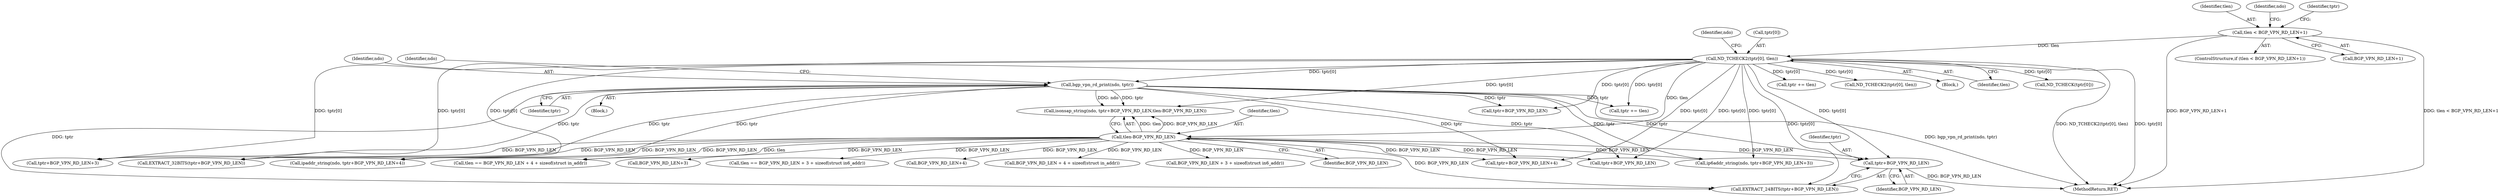 digraph "0_tcpdump_13d52e9c0e7caf7e6325b0051bc90a49968be67f@pointer" {
"1001067" [label="(Call,tptr+BGP_VPN_RD_LEN)"];
"1001004" [label="(Call,ND_TCHECK2(tptr[0], tlen))"];
"1000989" [label="(Call,tlen < BGP_VPN_RD_LEN+1)"];
"1001015" [label="(Call,bgp_vpn_rd_print(ndo, tptr))"];
"1001023" [label="(Call,tlen-BGP_VPN_RD_LEN)"];
"1001028" [label="(Call,tlen == BGP_VPN_RD_LEN + 4 + sizeof(struct in_addr))"];
"1001011" [label="(Identifier,ndo)"];
"1001129" [label="(Call,tptr += tlen)"];
"1001047" [label="(Call,ipaddr_string(ndo, tptr+BGP_VPN_RD_LEN+4))"];
"1001049" [label="(Call,tptr+BGP_VPN_RD_LEN+4)"];
"1001091" [label="(Call,ND_TCHECK2(tptr[0], tlen))"];
"1001023" [label="(Call,tlen-BGP_VPN_RD_LEN)"];
"1001038" [label="(Call,tptr+BGP_VPN_RD_LEN)"];
"1000990" [label="(Identifier,tlen)"];
"1000989" [label="(Call,tlen < BGP_VPN_RD_LEN+1)"];
"1001017" [label="(Identifier,tptr)"];
"1001004" [label="(Call,ND_TCHECK2(tptr[0], tlen))"];
"1001015" [label="(Call,bgp_vpn_rd_print(ndo, tptr))"];
"1001005" [label="(Call,tptr[0])"];
"1001057" [label="(Call,tlen == BGP_VPN_RD_LEN + 3 + sizeof(struct in6_addr))"];
"1001051" [label="(Call,BGP_VPN_RD_LEN+4)"];
"1001030" [label="(Call,BGP_VPN_RD_LEN + 4 + sizeof(struct in_addr))"];
"1001020" [label="(Call,tptr+BGP_VPN_RD_LEN)"];
"1000988" [label="(ControlStructure,if (tlen < BGP_VPN_RD_LEN+1))"];
"1001014" [label="(Block,)"];
"1001059" [label="(Call,BGP_VPN_RD_LEN + 3 + sizeof(struct in6_addr))"];
"1001083" [label="(Call,tptr += tlen)"];
"1001025" [label="(Identifier,BGP_VPN_RD_LEN)"];
"1001024" [label="(Identifier,tlen)"];
"1000991" [label="(Call,BGP_VPN_RD_LEN+1)"];
"1001019" [label="(Identifier,ndo)"];
"1001068" [label="(Identifier,tptr)"];
"1001003" [label="(Block,)"];
"1001069" [label="(Identifier,BGP_VPN_RD_LEN)"];
"1001076" [label="(Call,ip6addr_string(ndo, tptr+BGP_VPN_RD_LEN+3))"];
"1001078" [label="(Call,tptr+BGP_VPN_RD_LEN+3)"];
"1001037" [label="(Call,EXTRACT_32BITS(tptr+BGP_VPN_RD_LEN))"];
"1001018" [label="(Call,isonsap_string(ndo, tptr+BGP_VPN_RD_LEN,tlen-BGP_VPN_RD_LEN))"];
"1001008" [label="(Identifier,tlen)"];
"1001080" [label="(Call,BGP_VPN_RD_LEN+3)"];
"1001067" [label="(Call,tptr+BGP_VPN_RD_LEN)"];
"1000997" [label="(Identifier,ndo)"];
"1001132" [label="(Call,ND_TCHECK(tptr[0]))"];
"1001006" [label="(Identifier,tptr)"];
"1001016" [label="(Identifier,ndo)"];
"1001066" [label="(Call,EXTRACT_24BITS(tptr+BGP_VPN_RD_LEN))"];
"1002937" [label="(MethodReturn,RET)"];
"1001067" -> "1001066"  [label="AST: "];
"1001067" -> "1001069"  [label="CFG: "];
"1001068" -> "1001067"  [label="AST: "];
"1001069" -> "1001067"  [label="AST: "];
"1001066" -> "1001067"  [label="CFG: "];
"1001067" -> "1002937"  [label="DDG: BGP_VPN_RD_LEN"];
"1001004" -> "1001067"  [label="DDG: tptr[0]"];
"1001015" -> "1001067"  [label="DDG: tptr"];
"1001023" -> "1001067"  [label="DDG: BGP_VPN_RD_LEN"];
"1001004" -> "1001003"  [label="AST: "];
"1001004" -> "1001008"  [label="CFG: "];
"1001005" -> "1001004"  [label="AST: "];
"1001008" -> "1001004"  [label="AST: "];
"1001011" -> "1001004"  [label="CFG: "];
"1001004" -> "1002937"  [label="DDG: ND_TCHECK2(tptr[0], tlen)"];
"1001004" -> "1002937"  [label="DDG: tptr[0]"];
"1000989" -> "1001004"  [label="DDG: tlen"];
"1001004" -> "1001015"  [label="DDG: tptr[0]"];
"1001004" -> "1001018"  [label="DDG: tptr[0]"];
"1001004" -> "1001020"  [label="DDG: tptr[0]"];
"1001004" -> "1001023"  [label="DDG: tlen"];
"1001004" -> "1001037"  [label="DDG: tptr[0]"];
"1001004" -> "1001038"  [label="DDG: tptr[0]"];
"1001004" -> "1001047"  [label="DDG: tptr[0]"];
"1001004" -> "1001049"  [label="DDG: tptr[0]"];
"1001004" -> "1001066"  [label="DDG: tptr[0]"];
"1001004" -> "1001076"  [label="DDG: tptr[0]"];
"1001004" -> "1001078"  [label="DDG: tptr[0]"];
"1001004" -> "1001083"  [label="DDG: tptr[0]"];
"1001004" -> "1001091"  [label="DDG: tptr[0]"];
"1001004" -> "1001129"  [label="DDG: tptr[0]"];
"1001004" -> "1001132"  [label="DDG: tptr[0]"];
"1000989" -> "1000988"  [label="AST: "];
"1000989" -> "1000991"  [label="CFG: "];
"1000990" -> "1000989"  [label="AST: "];
"1000991" -> "1000989"  [label="AST: "];
"1000997" -> "1000989"  [label="CFG: "];
"1001006" -> "1000989"  [label="CFG: "];
"1000989" -> "1002937"  [label="DDG: tlen < BGP_VPN_RD_LEN+1"];
"1000989" -> "1002937"  [label="DDG: BGP_VPN_RD_LEN+1"];
"1001015" -> "1001014"  [label="AST: "];
"1001015" -> "1001017"  [label="CFG: "];
"1001016" -> "1001015"  [label="AST: "];
"1001017" -> "1001015"  [label="AST: "];
"1001019" -> "1001015"  [label="CFG: "];
"1001015" -> "1002937"  [label="DDG: bgp_vpn_rd_print(ndo, tptr)"];
"1001015" -> "1001018"  [label="DDG: ndo"];
"1001015" -> "1001018"  [label="DDG: tptr"];
"1001015" -> "1001020"  [label="DDG: tptr"];
"1001015" -> "1001037"  [label="DDG: tptr"];
"1001015" -> "1001038"  [label="DDG: tptr"];
"1001015" -> "1001047"  [label="DDG: tptr"];
"1001015" -> "1001049"  [label="DDG: tptr"];
"1001015" -> "1001066"  [label="DDG: tptr"];
"1001015" -> "1001076"  [label="DDG: tptr"];
"1001015" -> "1001078"  [label="DDG: tptr"];
"1001015" -> "1001083"  [label="DDG: tptr"];
"1001023" -> "1001018"  [label="AST: "];
"1001023" -> "1001025"  [label="CFG: "];
"1001024" -> "1001023"  [label="AST: "];
"1001025" -> "1001023"  [label="AST: "];
"1001018" -> "1001023"  [label="CFG: "];
"1001023" -> "1001018"  [label="DDG: tlen"];
"1001023" -> "1001018"  [label="DDG: BGP_VPN_RD_LEN"];
"1001023" -> "1001028"  [label="DDG: tlen"];
"1001023" -> "1001028"  [label="DDG: BGP_VPN_RD_LEN"];
"1001023" -> "1001030"  [label="DDG: BGP_VPN_RD_LEN"];
"1001023" -> "1001037"  [label="DDG: BGP_VPN_RD_LEN"];
"1001023" -> "1001038"  [label="DDG: BGP_VPN_RD_LEN"];
"1001023" -> "1001047"  [label="DDG: BGP_VPN_RD_LEN"];
"1001023" -> "1001049"  [label="DDG: BGP_VPN_RD_LEN"];
"1001023" -> "1001051"  [label="DDG: BGP_VPN_RD_LEN"];
"1001023" -> "1001057"  [label="DDG: BGP_VPN_RD_LEN"];
"1001023" -> "1001059"  [label="DDG: BGP_VPN_RD_LEN"];
"1001023" -> "1001066"  [label="DDG: BGP_VPN_RD_LEN"];
"1001023" -> "1001076"  [label="DDG: BGP_VPN_RD_LEN"];
"1001023" -> "1001078"  [label="DDG: BGP_VPN_RD_LEN"];
"1001023" -> "1001080"  [label="DDG: BGP_VPN_RD_LEN"];
}
